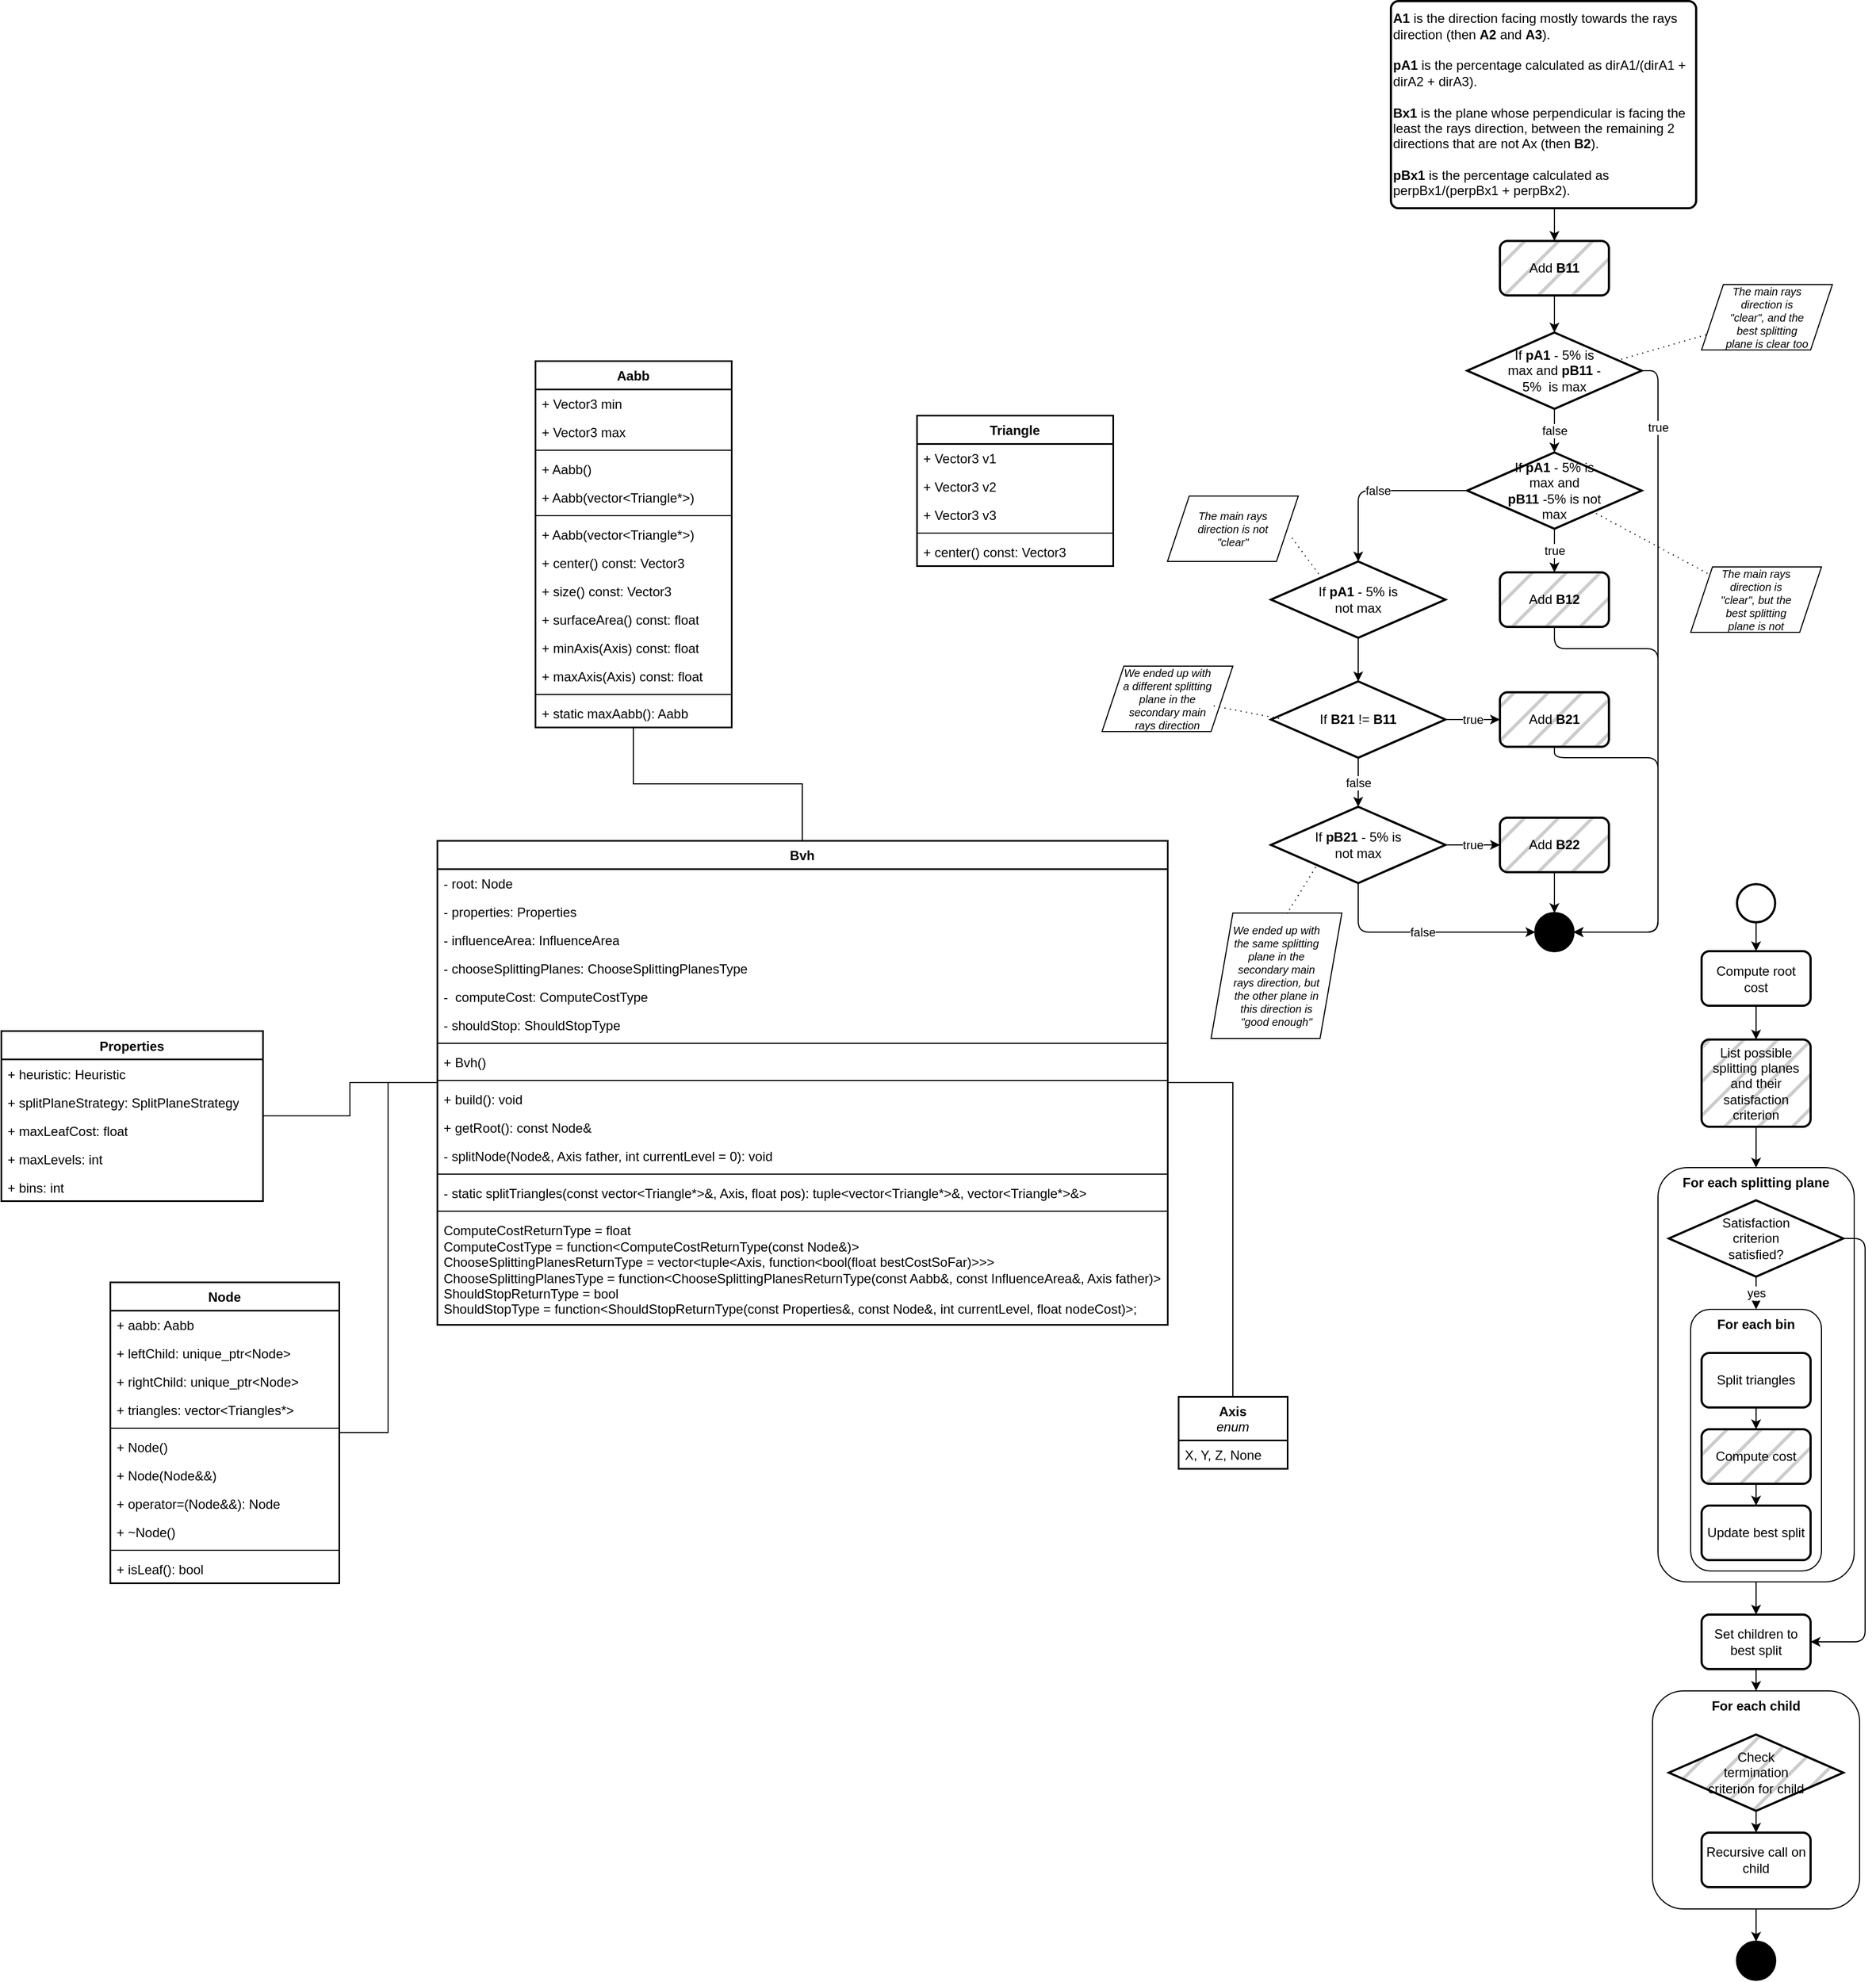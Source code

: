 <mxfile version="22.1.2" type="device">
  <diagram name="Page-1" id="UeCKQ2ETd-JVx08tFbrD">
    <mxGraphModel dx="2634" dy="1636" grid="1" gridSize="10" guides="1" tooltips="1" connect="1" arrows="1" fold="1" page="0" pageScale="1" pageWidth="850" pageHeight="1100" math="0" shadow="0">
      <root>
        <mxCell id="0" />
        <mxCell id="1" parent="0" />
        <mxCell id="9SnqpX8Zt-VI2CEst9Rp-29" style="edgeStyle=orthogonalEdgeStyle;rounded=0;orthogonalLoop=1;jettySize=auto;html=1;endArrow=none;endFill=0;" parent="1" source="4qsJYq8-U3NOCzstwBSM-22" target="9SnqpX8Zt-VI2CEst9Rp-20" edge="1">
          <mxGeometry relative="1" as="geometry" />
        </mxCell>
        <mxCell id="P1BCgZiXjUxHkgrcOk8R-25" style="edgeStyle=orthogonalEdgeStyle;rounded=0;orthogonalLoop=1;jettySize=auto;html=1;endArrow=none;endFill=0;" parent="1" source="4qsJYq8-U3NOCzstwBSM-22" target="P1BCgZiXjUxHkgrcOk8R-1" edge="1">
          <mxGeometry relative="1" as="geometry" />
        </mxCell>
        <mxCell id="4qsJYq8-U3NOCzstwBSM-22" value="Bvh" style="swimlane;fontStyle=1;align=center;verticalAlign=top;childLayout=stackLayout;horizontal=1;startSize=26;horizontalStack=0;resizeParent=1;resizeParentMax=0;resizeLast=0;collapsible=1;marginBottom=0;whiteSpace=wrap;html=1;strokeWidth=1.5;rounded=0;" parent="1" vertex="1">
          <mxGeometry x="-650" y="220" width="670" height="444" as="geometry">
            <mxRectangle x="-650" y="220" width="100" height="30" as="alternateBounds" />
          </mxGeometry>
        </mxCell>
        <mxCell id="4qsJYq8-U3NOCzstwBSM-23" value="- root: Node" style="text;strokeColor=none;fillColor=none;align=left;verticalAlign=top;spacingLeft=4;spacingRight=4;overflow=hidden;rotatable=0;points=[[0,0.5],[1,0.5]];portConstraint=eastwest;whiteSpace=wrap;html=1;rounded=0;" parent="4qsJYq8-U3NOCzstwBSM-22" vertex="1">
          <mxGeometry y="26" width="670" height="26" as="geometry" />
        </mxCell>
        <mxCell id="4qsJYq8-U3NOCzstwBSM-33" value="- properties: Properties" style="text;strokeColor=none;fillColor=none;align=left;verticalAlign=top;spacingLeft=4;spacingRight=4;overflow=hidden;rotatable=0;points=[[0,0.5],[1,0.5]];portConstraint=eastwest;whiteSpace=wrap;html=1;rounded=0;" parent="4qsJYq8-U3NOCzstwBSM-22" vertex="1">
          <mxGeometry y="52" width="670" height="26" as="geometry" />
        </mxCell>
        <mxCell id="9SnqpX8Zt-VI2CEst9Rp-31" value="- influenceArea: InfluenceArea" style="text;strokeColor=none;fillColor=none;align=left;verticalAlign=top;spacingLeft=4;spacingRight=4;overflow=hidden;rotatable=0;points=[[0,0.5],[1,0.5]];portConstraint=eastwest;whiteSpace=wrap;html=1;rounded=0;" parent="4qsJYq8-U3NOCzstwBSM-22" vertex="1">
          <mxGeometry y="78" width="670" height="26" as="geometry" />
        </mxCell>
        <mxCell id="9SnqpX8Zt-VI2CEst9Rp-32" value="- chooseSplittingPlanes: ChooseSplittingPlanesType" style="text;strokeColor=none;fillColor=none;align=left;verticalAlign=top;spacingLeft=4;spacingRight=4;overflow=hidden;rotatable=0;points=[[0,0.5],[1,0.5]];portConstraint=eastwest;whiteSpace=wrap;html=1;rounded=0;" parent="4qsJYq8-U3NOCzstwBSM-22" vertex="1">
          <mxGeometry y="104" width="670" height="26" as="geometry" />
        </mxCell>
        <mxCell id="9SnqpX8Zt-VI2CEst9Rp-34" value="-&amp;nbsp; computeCost: ComputeCostType" style="text;strokeColor=none;fillColor=none;align=left;verticalAlign=top;spacingLeft=4;spacingRight=4;overflow=hidden;rotatable=0;points=[[0,0.5],[1,0.5]];portConstraint=eastwest;whiteSpace=wrap;html=1;rounded=0;" parent="4qsJYq8-U3NOCzstwBSM-22" vertex="1">
          <mxGeometry y="130" width="670" height="26" as="geometry" />
        </mxCell>
        <mxCell id="BFinY_SkY3WQmuKp6A0Q-1" value="- shouldStop: ShouldStopType" style="text;strokeColor=none;fillColor=none;align=left;verticalAlign=top;spacingLeft=4;spacingRight=4;overflow=hidden;rotatable=0;points=[[0,0.5],[1,0.5]];portConstraint=eastwest;whiteSpace=wrap;html=1;rounded=0;" parent="4qsJYq8-U3NOCzstwBSM-22" vertex="1">
          <mxGeometry y="156" width="670" height="26" as="geometry" />
        </mxCell>
        <mxCell id="4qsJYq8-U3NOCzstwBSM-24" value="" style="line;strokeWidth=1;fillColor=none;align=left;verticalAlign=middle;spacingTop=-1;spacingLeft=3;spacingRight=3;rotatable=0;labelPosition=right;points=[];portConstraint=eastwest;strokeColor=inherit;rounded=0;" parent="4qsJYq8-U3NOCzstwBSM-22" vertex="1">
          <mxGeometry y="182" width="670" height="8" as="geometry" />
        </mxCell>
        <mxCell id="4qsJYq8-U3NOCzstwBSM-25" value="+ Bvh()" style="text;strokeColor=none;fillColor=none;align=left;verticalAlign=top;spacingLeft=4;spacingRight=4;overflow=hidden;rotatable=0;points=[[0,0.5],[1,0.5]];portConstraint=eastwest;whiteSpace=wrap;html=1;rounded=0;" parent="4qsJYq8-U3NOCzstwBSM-22" vertex="1">
          <mxGeometry y="190" width="670" height="26" as="geometry" />
        </mxCell>
        <mxCell id="P1BCgZiXjUxHkgrcOk8R-8" value="" style="line;strokeWidth=1;fillColor=none;align=left;verticalAlign=middle;spacingTop=-1;spacingLeft=3;spacingRight=3;rotatable=0;labelPosition=right;points=[];portConstraint=eastwest;strokeColor=inherit;rounded=0;" parent="4qsJYq8-U3NOCzstwBSM-22" vertex="1">
          <mxGeometry y="216" width="670" height="8" as="geometry" />
        </mxCell>
        <mxCell id="9SnqpX8Zt-VI2CEst9Rp-19" value="+ build(): void" style="text;strokeColor=none;fillColor=none;align=left;verticalAlign=top;spacingLeft=4;spacingRight=4;overflow=hidden;rotatable=0;points=[[0,0.5],[1,0.5]];portConstraint=eastwest;whiteSpace=wrap;html=1;rounded=0;" parent="4qsJYq8-U3NOCzstwBSM-22" vertex="1">
          <mxGeometry y="224" width="670" height="26" as="geometry" />
        </mxCell>
        <mxCell id="P1BCgZiXjUxHkgrcOk8R-45" value="+ getRoot(): const Node&amp;amp;" style="text;strokeColor=none;fillColor=none;align=left;verticalAlign=top;spacingLeft=4;spacingRight=4;overflow=hidden;rotatable=0;points=[[0,0.5],[1,0.5]];portConstraint=eastwest;whiteSpace=wrap;html=1;rounded=0;" parent="4qsJYq8-U3NOCzstwBSM-22" vertex="1">
          <mxGeometry y="250" width="670" height="26" as="geometry" />
        </mxCell>
        <mxCell id="P1BCgZiXjUxHkgrcOk8R-44" value="- splitNode(Node&amp;amp;, Axis father, int currentLevel = 0): void" style="text;strokeColor=none;fillColor=none;align=left;verticalAlign=top;spacingLeft=4;spacingRight=4;overflow=hidden;rotatable=0;points=[[0,0.5],[1,0.5]];portConstraint=eastwest;whiteSpace=wrap;html=1;rounded=0;" parent="4qsJYq8-U3NOCzstwBSM-22" vertex="1">
          <mxGeometry y="276" width="670" height="26" as="geometry" />
        </mxCell>
        <mxCell id="P1BCgZiXjUxHkgrcOk8R-43" value="" style="line;strokeWidth=1;fillColor=none;align=left;verticalAlign=middle;spacingTop=-1;spacingLeft=3;spacingRight=3;rotatable=0;labelPosition=right;points=[];portConstraint=eastwest;strokeColor=inherit;rounded=0;" parent="4qsJYq8-U3NOCzstwBSM-22" vertex="1">
          <mxGeometry y="302" width="670" height="8" as="geometry" />
        </mxCell>
        <mxCell id="9SnqpX8Zt-VI2CEst9Rp-33" value="- static splitTriangles(const vector&amp;lt;Triangle*&amp;gt;&amp;amp;, Axis, float pos): tuple&amp;lt;vector&amp;lt;Triangle*&amp;gt;&amp;amp;, vector&amp;lt;Triangle*&amp;gt;&amp;amp;&amp;gt;" style="text;strokeColor=none;fillColor=none;align=left;verticalAlign=top;spacingLeft=4;spacingRight=4;overflow=hidden;rotatable=0;points=[[0,0.5],[1,0.5]];portConstraint=eastwest;whiteSpace=wrap;html=1;rounded=0;" parent="4qsJYq8-U3NOCzstwBSM-22" vertex="1">
          <mxGeometry y="310" width="670" height="26" as="geometry" />
        </mxCell>
        <mxCell id="P1BCgZiXjUxHkgrcOk8R-42" value="" style="line;strokeWidth=1;fillColor=none;align=left;verticalAlign=middle;spacingTop=-1;spacingLeft=3;spacingRight=3;rotatable=0;labelPosition=right;points=[];portConstraint=eastwest;strokeColor=inherit;rounded=0;" parent="4qsJYq8-U3NOCzstwBSM-22" vertex="1">
          <mxGeometry y="336" width="670" height="8" as="geometry" />
        </mxCell>
        <mxCell id="P1BCgZiXjUxHkgrcOk8R-9" value="&lt;div style=&quot;border-color: var(--border-color); text-align: left;&quot;&gt;ComputeCostReturnType = float&lt;/div&gt;&lt;div style=&quot;border-color: var(--border-color); text-align: left;&quot;&gt;ComputeCostType = function&amp;lt;ComputeCostReturnType(const Node&amp;amp;)&amp;gt;&lt;/div&gt;&lt;div style=&quot;border-color: var(--border-color); text-align: left;&quot;&gt;ChooseSplittingPlanesReturnType = vector&amp;lt;tuple&amp;lt;Axis, function&amp;lt;bool(float bestCostSoFar)&amp;gt;&amp;gt;&amp;gt;&lt;/div&gt;&lt;div style=&quot;border-color: var(--border-color); text-align: left;&quot;&gt;&lt;span style=&quot;border-color: var(--border-color); background-color: initial;&quot;&gt;ChooseSplittingPlanesType = function&amp;lt;ChooseSplittingPlanesReturnType(const Aabb&amp;amp;, const InfluenceArea&amp;amp;, Axis father)&amp;gt;&lt;/span&gt;&lt;/div&gt;&lt;div style=&quot;border-color: var(--border-color); text-align: left;&quot;&gt;&lt;span style=&quot;border-color: var(--border-color); background-color: initial;&quot;&gt;ShouldStopReturnType = bool&lt;/span&gt;&lt;/div&gt;&lt;div style=&quot;border-color: var(--border-color); text-align: left;&quot;&gt;&lt;span style=&quot;border-color: var(--border-color); background-color: initial;&quot;&gt;ShouldStopType = function&amp;lt;ShouldStopReturnType(const Properties&amp;amp;, const Node&amp;amp;, int currentLevel, float nodeCost)&amp;gt;;&lt;/span&gt;&lt;/div&gt;" style="text;html=1;strokeColor=none;fillColor=none;align=center;verticalAlign=middle;whiteSpace=wrap;rounded=0;autosize=1;" parent="4qsJYq8-U3NOCzstwBSM-22" vertex="1">
          <mxGeometry y="344" width="670" height="100" as="geometry" />
        </mxCell>
        <mxCell id="9SnqpX8Zt-VI2CEst9Rp-1" style="edgeStyle=orthogonalEdgeStyle;rounded=1;orthogonalLoop=1;jettySize=auto;html=1;exitX=0.5;exitY=1;exitDx=0;exitDy=0;exitPerimeter=0;entryX=0.5;entryY=0;entryDx=0;entryDy=0;" parent="1" source="4qsJYq8-U3NOCzstwBSM-35" target="4qsJYq8-U3NOCzstwBSM-36" edge="1">
          <mxGeometry relative="1" as="geometry" />
        </mxCell>
        <mxCell id="4qsJYq8-U3NOCzstwBSM-35" value="" style="strokeWidth=2;html=1;shape=mxgraph.flowchart.start_2;whiteSpace=wrap;" parent="1" vertex="1">
          <mxGeometry x="542.5" y="260" width="35" height="35" as="geometry" />
        </mxCell>
        <mxCell id="P1BCgZiXjUxHkgrcOk8R-64" style="edgeStyle=orthogonalEdgeStyle;rounded=0;orthogonalLoop=1;jettySize=auto;html=1;exitX=0.5;exitY=1;exitDx=0;exitDy=0;entryX=0.5;entryY=0;entryDx=0;entryDy=0;" parent="1" source="4qsJYq8-U3NOCzstwBSM-36" target="4qsJYq8-U3NOCzstwBSM-49" edge="1">
          <mxGeometry relative="1" as="geometry" />
        </mxCell>
        <mxCell id="4qsJYq8-U3NOCzstwBSM-36" value="Compute root cost" style="rounded=1;whiteSpace=wrap;html=1;absoluteArcSize=1;arcSize=14;strokeWidth=2;" parent="1" vertex="1">
          <mxGeometry x="510" y="321.5" width="100" height="50" as="geometry" />
        </mxCell>
        <mxCell id="4qsJYq8-U3NOCzstwBSM-43" value="" style="edgeStyle=orthogonalEdgeStyle;orthogonalLoop=1;jettySize=auto;html=1;" parent="1" edge="1">
          <mxGeometry relative="1" as="geometry">
            <mxPoint x="420" y="495" as="sourcePoint" />
          </mxGeometry>
        </mxCell>
        <mxCell id="P1BCgZiXjUxHkgrcOk8R-65" style="edgeStyle=orthogonalEdgeStyle;rounded=0;orthogonalLoop=1;jettySize=auto;html=1;exitX=0.5;exitY=1;exitDx=0;exitDy=0;entryX=0.5;entryY=0;entryDx=0;entryDy=0;" parent="1" source="4qsJYq8-U3NOCzstwBSM-49" target="P1BCgZiXjUxHkgrcOk8R-56" edge="1">
          <mxGeometry relative="1" as="geometry" />
        </mxCell>
        <mxCell id="4qsJYq8-U3NOCzstwBSM-49" value="List possible splitting planes and their satisfaction criterion" style="rounded=1;whiteSpace=wrap;html=1;absoluteArcSize=1;arcSize=14;strokeWidth=2;fillStyle=hatch;fillColor=#CCCCCC;" parent="1" vertex="1">
          <mxGeometry x="510" y="402.5" width="100" height="80" as="geometry" />
        </mxCell>
        <mxCell id="9SnqpX8Zt-VI2CEst9Rp-4" value="" style="strokeWidth=2;html=1;shape=mxgraph.flowchart.start_2;whiteSpace=wrap;fillColor=#000000;fillStyle=auto;" parent="1" vertex="1">
          <mxGeometry x="542.5" y="1230" width="35" height="35" as="geometry" />
        </mxCell>
        <mxCell id="P1BCgZiXjUxHkgrcOk8R-71" style="edgeStyle=orthogonalEdgeStyle;rounded=0;orthogonalLoop=1;jettySize=auto;html=1;exitX=0.5;exitY=1;exitDx=0;exitDy=0;entryX=0.5;entryY=0;entryDx=0;entryDy=0;" parent="1" source="9SnqpX8Zt-VI2CEst9Rp-14" target="P1BCgZiXjUxHkgrcOk8R-67" edge="1">
          <mxGeometry relative="1" as="geometry" />
        </mxCell>
        <mxCell id="9SnqpX8Zt-VI2CEst9Rp-14" value="Set children to best split" style="rounded=1;whiteSpace=wrap;html=1;absoluteArcSize=1;arcSize=14;strokeWidth=2;" parent="1" vertex="1">
          <mxGeometry x="510" y="930" width="100" height="50" as="geometry" />
        </mxCell>
        <mxCell id="9SnqpX8Zt-VI2CEst9Rp-20" value="Properties" style="swimlane;fontStyle=1;align=center;verticalAlign=top;childLayout=stackLayout;horizontal=1;startSize=26;horizontalStack=0;resizeParent=1;resizeParentMax=0;resizeLast=0;collapsible=1;marginBottom=0;whiteSpace=wrap;html=1;strokeWidth=1.5;rounded=0;autosize=1;" parent="1" vertex="1">
          <mxGeometry x="-1050" y="394.5" width="240" height="156" as="geometry">
            <mxRectangle x="130" y="320" width="100" height="30" as="alternateBounds" />
          </mxGeometry>
        </mxCell>
        <mxCell id="9SnqpX8Zt-VI2CEst9Rp-21" value="+ heuristic: Heuristic" style="text;strokeColor=none;fillColor=none;align=left;verticalAlign=top;spacingLeft=4;spacingRight=4;overflow=hidden;rotatable=0;points=[[0,0.5],[1,0.5]];portConstraint=eastwest;whiteSpace=wrap;html=1;rounded=0;" parent="9SnqpX8Zt-VI2CEst9Rp-20" vertex="1">
          <mxGeometry y="26" width="240" height="26" as="geometry" />
        </mxCell>
        <mxCell id="9SnqpX8Zt-VI2CEst9Rp-22" value="+ splitPlaneStrategy: SplitPlaneStrategy" style="text;strokeColor=none;fillColor=none;align=left;verticalAlign=top;spacingLeft=4;spacingRight=4;overflow=hidden;rotatable=0;points=[[0,0.5],[1,0.5]];portConstraint=eastwest;whiteSpace=wrap;html=1;rounded=0;autosize=1;" parent="9SnqpX8Zt-VI2CEst9Rp-20" vertex="1">
          <mxGeometry y="52" width="240" height="26" as="geometry" />
        </mxCell>
        <mxCell id="9SnqpX8Zt-VI2CEst9Rp-24" value="+ maxLeafCost: float" style="text;strokeColor=none;fillColor=none;align=left;verticalAlign=top;spacingLeft=4;spacingRight=4;overflow=hidden;rotatable=0;points=[[0,0.5],[1,0.5]];portConstraint=eastwest;whiteSpace=wrap;html=1;rounded=0;" parent="9SnqpX8Zt-VI2CEst9Rp-20" vertex="1">
          <mxGeometry y="78" width="240" height="26" as="geometry" />
        </mxCell>
        <mxCell id="9SnqpX8Zt-VI2CEst9Rp-30" value="+ maxLevels: int" style="text;strokeColor=none;fillColor=none;align=left;verticalAlign=top;spacingLeft=4;spacingRight=4;overflow=hidden;rotatable=0;points=[[0,0.5],[1,0.5]];portConstraint=eastwest;whiteSpace=wrap;html=1;rounded=0;" parent="9SnqpX8Zt-VI2CEst9Rp-20" vertex="1">
          <mxGeometry y="104" width="240" height="26" as="geometry" />
        </mxCell>
        <mxCell id="3-oeXo3GttqlNidSCZyh-1" value="+ bins: int" style="text;strokeColor=none;fillColor=none;align=left;verticalAlign=top;spacingLeft=4;spacingRight=4;overflow=hidden;rotatable=0;points=[[0,0.5],[1,0.5]];portConstraint=eastwest;whiteSpace=wrap;html=1;rounded=0;" parent="9SnqpX8Zt-VI2CEst9Rp-20" vertex="1">
          <mxGeometry y="130" width="240" height="26" as="geometry" />
        </mxCell>
        <mxCell id="9SnqpX8Zt-VI2CEst9Rp-37" value="Node" style="swimlane;fontStyle=1;align=center;verticalAlign=top;childLayout=stackLayout;horizontal=1;startSize=26;horizontalStack=0;resizeParent=1;resizeParentMax=0;resizeLast=0;collapsible=1;marginBottom=0;whiteSpace=wrap;html=1;strokeWidth=1.5;rounded=0;" parent="1" vertex="1">
          <mxGeometry x="-950" y="625" width="210" height="276" as="geometry">
            <mxRectangle x="130" y="320" width="100" height="30" as="alternateBounds" />
          </mxGeometry>
        </mxCell>
        <mxCell id="9SnqpX8Zt-VI2CEst9Rp-43" value="+ aabb: Aabb" style="text;strokeColor=none;fillColor=none;align=left;verticalAlign=top;spacingLeft=4;spacingRight=4;overflow=hidden;rotatable=0;points=[[0,0.5],[1,0.5]];portConstraint=eastwest;whiteSpace=wrap;html=1;rounded=0;" parent="9SnqpX8Zt-VI2CEst9Rp-37" vertex="1">
          <mxGeometry y="26" width="210" height="26" as="geometry" />
        </mxCell>
        <mxCell id="9SnqpX8Zt-VI2CEst9Rp-38" value="+ leftChild: unique_ptr&amp;lt;Node&amp;gt;" style="text;strokeColor=none;fillColor=none;align=left;verticalAlign=top;spacingLeft=4;spacingRight=4;overflow=hidden;rotatable=0;points=[[0,0.5],[1,0.5]];portConstraint=eastwest;whiteSpace=wrap;html=1;rounded=0;" parent="9SnqpX8Zt-VI2CEst9Rp-37" vertex="1">
          <mxGeometry y="52" width="210" height="26" as="geometry" />
        </mxCell>
        <mxCell id="P1BCgZiXjUxHkgrcOk8R-16" value="+ rightChild: unique_ptr&amp;lt;Node&amp;gt;" style="text;strokeColor=none;fillColor=none;align=left;verticalAlign=top;spacingLeft=4;spacingRight=4;overflow=hidden;rotatable=0;points=[[0,0.5],[1,0.5]];portConstraint=eastwest;whiteSpace=wrap;html=1;rounded=0;" parent="9SnqpX8Zt-VI2CEst9Rp-37" vertex="1">
          <mxGeometry y="78" width="210" height="26" as="geometry" />
        </mxCell>
        <mxCell id="9SnqpX8Zt-VI2CEst9Rp-41" value="+ triangles: vector&amp;lt;Triangles*&amp;gt;" style="text;strokeColor=none;fillColor=none;align=left;verticalAlign=top;spacingLeft=4;spacingRight=4;overflow=hidden;rotatable=0;points=[[0,0.5],[1,0.5]];portConstraint=eastwest;whiteSpace=wrap;html=1;rounded=0;" parent="9SnqpX8Zt-VI2CEst9Rp-37" vertex="1">
          <mxGeometry y="104" width="210" height="26" as="geometry" />
        </mxCell>
        <mxCell id="9SnqpX8Zt-VI2CEst9Rp-40" value="" style="line;strokeWidth=1;fillColor=none;align=left;verticalAlign=middle;spacingTop=-1;spacingLeft=3;spacingRight=3;rotatable=0;labelPosition=right;points=[];portConstraint=eastwest;strokeColor=inherit;rounded=0;" parent="9SnqpX8Zt-VI2CEst9Rp-37" vertex="1">
          <mxGeometry y="130" width="210" height="8" as="geometry" />
        </mxCell>
        <mxCell id="P1BCgZiXjUxHkgrcOk8R-21" value="+ Node()" style="text;strokeColor=none;fillColor=none;align=left;verticalAlign=top;spacingLeft=4;spacingRight=4;overflow=hidden;rotatable=0;points=[[0,0.5],[1,0.5]];portConstraint=eastwest;whiteSpace=wrap;html=1;rounded=0;" parent="9SnqpX8Zt-VI2CEst9Rp-37" vertex="1">
          <mxGeometry y="138" width="210" height="26" as="geometry" />
        </mxCell>
        <mxCell id="9SnqpX8Zt-VI2CEst9Rp-42" value="+ Node(Node&amp;amp;&amp;amp;)" style="text;strokeColor=none;fillColor=none;align=left;verticalAlign=top;spacingLeft=4;spacingRight=4;overflow=hidden;rotatable=0;points=[[0,0.5],[1,0.5]];portConstraint=eastwest;whiteSpace=wrap;html=1;rounded=0;" parent="9SnqpX8Zt-VI2CEst9Rp-37" vertex="1">
          <mxGeometry y="164" width="210" height="26" as="geometry" />
        </mxCell>
        <mxCell id="P1BCgZiXjUxHkgrcOk8R-19" value="+ operator=(Node&amp;amp;&amp;amp;): Node" style="text;strokeColor=none;fillColor=none;align=left;verticalAlign=top;spacingLeft=4;spacingRight=4;overflow=hidden;rotatable=0;points=[[0,0.5],[1,0.5]];portConstraint=eastwest;whiteSpace=wrap;html=1;rounded=0;" parent="9SnqpX8Zt-VI2CEst9Rp-37" vertex="1">
          <mxGeometry y="190" width="210" height="26" as="geometry" />
        </mxCell>
        <mxCell id="P1BCgZiXjUxHkgrcOk8R-20" value="+ ~Node()" style="text;strokeColor=none;fillColor=none;align=left;verticalAlign=top;spacingLeft=4;spacingRight=4;overflow=hidden;rotatable=0;points=[[0,0.5],[1,0.5]];portConstraint=eastwest;whiteSpace=wrap;html=1;rounded=0;" parent="9SnqpX8Zt-VI2CEst9Rp-37" vertex="1">
          <mxGeometry y="216" width="210" height="26" as="geometry" />
        </mxCell>
        <mxCell id="P1BCgZiXjUxHkgrcOk8R-17" value="" style="line;strokeWidth=1;fillColor=none;align=left;verticalAlign=middle;spacingTop=-1;spacingLeft=3;spacingRight=3;rotatable=0;labelPosition=right;points=[];portConstraint=eastwest;strokeColor=inherit;rounded=0;" parent="9SnqpX8Zt-VI2CEst9Rp-37" vertex="1">
          <mxGeometry y="242" width="210" height="8" as="geometry" />
        </mxCell>
        <mxCell id="P1BCgZiXjUxHkgrcOk8R-18" value="+ isLeaf(): bool" style="text;strokeColor=none;fillColor=none;align=left;verticalAlign=top;spacingLeft=4;spacingRight=4;overflow=hidden;rotatable=0;points=[[0,0.5],[1,0.5]];portConstraint=eastwest;whiteSpace=wrap;html=1;rounded=0;" parent="9SnqpX8Zt-VI2CEst9Rp-37" vertex="1">
          <mxGeometry y="250" width="210" height="26" as="geometry" />
        </mxCell>
        <mxCell id="9SnqpX8Zt-VI2CEst9Rp-44" value="" style="endArrow=none;html=1;edgeStyle=orthogonalEdgeStyle;rounded=0;" parent="1" source="9SnqpX8Zt-VI2CEst9Rp-37" target="4qsJYq8-U3NOCzstwBSM-22" edge="1">
          <mxGeometry relative="1" as="geometry">
            <mxPoint x="-450" y="640" as="sourcePoint" />
            <mxPoint x="-290" y="640" as="targetPoint" />
          </mxGeometry>
        </mxCell>
        <mxCell id="9SnqpX8Zt-VI2CEst9Rp-55" style="edgeStyle=orthogonalEdgeStyle;rounded=0;orthogonalLoop=1;jettySize=auto;html=1;endArrow=none;endFill=0;" parent="1" source="9SnqpX8Zt-VI2CEst9Rp-47" target="4qsJYq8-U3NOCzstwBSM-22" edge="1">
          <mxGeometry relative="1" as="geometry" />
        </mxCell>
        <mxCell id="9SnqpX8Zt-VI2CEst9Rp-47" value="Aabb" style="swimlane;fontStyle=1;align=center;verticalAlign=top;childLayout=stackLayout;horizontal=1;startSize=26;horizontalStack=0;resizeParent=1;resizeParentMax=0;resizeLast=0;collapsible=1;marginBottom=0;whiteSpace=wrap;html=1;strokeWidth=1.5;rounded=0;" parent="1" vertex="1">
          <mxGeometry x="-560" y="-220" width="180" height="336" as="geometry">
            <mxRectangle x="130" y="320" width="100" height="30" as="alternateBounds" />
          </mxGeometry>
        </mxCell>
        <mxCell id="9SnqpX8Zt-VI2CEst9Rp-48" value="+ Vector3 min" style="text;strokeColor=none;fillColor=none;align=left;verticalAlign=top;spacingLeft=4;spacingRight=4;overflow=hidden;rotatable=0;points=[[0,0.5],[1,0.5]];portConstraint=eastwest;whiteSpace=wrap;html=1;rounded=0;" parent="9SnqpX8Zt-VI2CEst9Rp-47" vertex="1">
          <mxGeometry y="26" width="180" height="26" as="geometry" />
        </mxCell>
        <mxCell id="9SnqpX8Zt-VI2CEst9Rp-49" value="+ Vector3 max" style="text;strokeColor=none;fillColor=none;align=left;verticalAlign=top;spacingLeft=4;spacingRight=4;overflow=hidden;rotatable=0;points=[[0,0.5],[1,0.5]];portConstraint=eastwest;whiteSpace=wrap;html=1;rounded=0;" parent="9SnqpX8Zt-VI2CEst9Rp-47" vertex="1">
          <mxGeometry y="52" width="180" height="26" as="geometry" />
        </mxCell>
        <mxCell id="9SnqpX8Zt-VI2CEst9Rp-52" value="" style="line;strokeWidth=1;fillColor=none;align=left;verticalAlign=middle;spacingTop=-1;spacingLeft=3;spacingRight=3;rotatable=0;labelPosition=right;points=[];portConstraint=eastwest;strokeColor=inherit;rounded=0;" parent="9SnqpX8Zt-VI2CEst9Rp-47" vertex="1">
          <mxGeometry y="78" width="180" height="8" as="geometry" />
        </mxCell>
        <mxCell id="P1BCgZiXjUxHkgrcOk8R-23" value="+ Aabb()" style="text;strokeColor=none;fillColor=none;align=left;verticalAlign=top;spacingLeft=4;spacingRight=4;overflow=hidden;rotatable=0;points=[[0,0.5],[1,0.5]];portConstraint=eastwest;whiteSpace=wrap;html=1;rounded=0;" parent="9SnqpX8Zt-VI2CEst9Rp-47" vertex="1">
          <mxGeometry y="86" width="180" height="26" as="geometry" />
        </mxCell>
        <mxCell id="P1BCgZiXjUxHkgrcOk8R-24" value="+ Aabb(vector&amp;lt;Triangle*&amp;gt;)" style="text;strokeColor=none;fillColor=none;align=left;verticalAlign=top;spacingLeft=4;spacingRight=4;overflow=hidden;rotatable=0;points=[[0,0.5],[1,0.5]];portConstraint=eastwest;whiteSpace=wrap;html=1;rounded=0;" parent="9SnqpX8Zt-VI2CEst9Rp-47" vertex="1">
          <mxGeometry y="112" width="180" height="26" as="geometry" />
        </mxCell>
        <mxCell id="P1BCgZiXjUxHkgrcOk8R-22" value="" style="line;strokeWidth=1;fillColor=none;align=left;verticalAlign=middle;spacingTop=-1;spacingLeft=3;spacingRight=3;rotatable=0;labelPosition=right;points=[];portConstraint=eastwest;strokeColor=inherit;rounded=0;" parent="9SnqpX8Zt-VI2CEst9Rp-47" vertex="1">
          <mxGeometry y="138" width="180" height="8" as="geometry" />
        </mxCell>
        <mxCell id="9SnqpX8Zt-VI2CEst9Rp-53" value="+ Aabb(vector&amp;lt;Triangle*&amp;gt;)" style="text;strokeColor=none;fillColor=none;align=left;verticalAlign=top;spacingLeft=4;spacingRight=4;overflow=hidden;rotatable=0;points=[[0,0.5],[1,0.5]];portConstraint=eastwest;whiteSpace=wrap;html=1;rounded=0;" parent="9SnqpX8Zt-VI2CEst9Rp-47" vertex="1">
          <mxGeometry y="146" width="180" height="26" as="geometry" />
        </mxCell>
        <mxCell id="9SnqpX8Zt-VI2CEst9Rp-54" value="+ center() const: Vector3" style="text;strokeColor=none;fillColor=none;align=left;verticalAlign=top;spacingLeft=4;spacingRight=4;overflow=hidden;rotatable=0;points=[[0,0.5],[1,0.5]];portConstraint=eastwest;whiteSpace=wrap;html=1;rounded=0;" parent="9SnqpX8Zt-VI2CEst9Rp-47" vertex="1">
          <mxGeometry y="172" width="180" height="26" as="geometry" />
        </mxCell>
        <mxCell id="P1BCgZiXjUxHkgrcOk8R-10" value="+ size() const: Vector3" style="text;strokeColor=none;fillColor=none;align=left;verticalAlign=top;spacingLeft=4;spacingRight=4;overflow=hidden;rotatable=0;points=[[0,0.5],[1,0.5]];portConstraint=eastwest;whiteSpace=wrap;html=1;rounded=0;" parent="9SnqpX8Zt-VI2CEst9Rp-47" vertex="1">
          <mxGeometry y="198" width="180" height="26" as="geometry" />
        </mxCell>
        <mxCell id="P1BCgZiXjUxHkgrcOk8R-11" value="+ surfaceArea() const: float" style="text;strokeColor=none;fillColor=none;align=left;verticalAlign=top;spacingLeft=4;spacingRight=4;overflow=hidden;rotatable=0;points=[[0,0.5],[1,0.5]];portConstraint=eastwest;whiteSpace=wrap;html=1;rounded=0;" parent="9SnqpX8Zt-VI2CEst9Rp-47" vertex="1">
          <mxGeometry y="224" width="180" height="26" as="geometry" />
        </mxCell>
        <mxCell id="P1BCgZiXjUxHkgrcOk8R-12" value="+ minAxis(Axis) const: float" style="text;strokeColor=none;fillColor=none;align=left;verticalAlign=top;spacingLeft=4;spacingRight=4;overflow=hidden;rotatable=0;points=[[0,0.5],[1,0.5]];portConstraint=eastwest;whiteSpace=wrap;html=1;rounded=0;" parent="9SnqpX8Zt-VI2CEst9Rp-47" vertex="1">
          <mxGeometry y="250" width="180" height="26" as="geometry" />
        </mxCell>
        <mxCell id="P1BCgZiXjUxHkgrcOk8R-13" value="+ maxAxis(Axis) const: float" style="text;strokeColor=none;fillColor=none;align=left;verticalAlign=top;spacingLeft=4;spacingRight=4;overflow=hidden;rotatable=0;points=[[0,0.5],[1,0.5]];portConstraint=eastwest;whiteSpace=wrap;html=1;rounded=0;" parent="9SnqpX8Zt-VI2CEst9Rp-47" vertex="1">
          <mxGeometry y="276" width="180" height="26" as="geometry" />
        </mxCell>
        <mxCell id="P1BCgZiXjUxHkgrcOk8R-15" value="" style="line;strokeWidth=1;fillColor=none;align=left;verticalAlign=middle;spacingTop=-1;spacingLeft=3;spacingRight=3;rotatable=0;labelPosition=right;points=[];portConstraint=eastwest;strokeColor=inherit;rounded=0;" parent="9SnqpX8Zt-VI2CEst9Rp-47" vertex="1">
          <mxGeometry y="302" width="180" height="8" as="geometry" />
        </mxCell>
        <mxCell id="P1BCgZiXjUxHkgrcOk8R-14" value="+ static maxAabb(): Aabb" style="text;strokeColor=none;fillColor=none;align=left;verticalAlign=top;spacingLeft=4;spacingRight=4;overflow=hidden;rotatable=0;points=[[0,0.5],[1,0.5]];portConstraint=eastwest;whiteSpace=wrap;html=1;rounded=0;" parent="9SnqpX8Zt-VI2CEst9Rp-47" vertex="1">
          <mxGeometry y="310" width="180" height="26" as="geometry" />
        </mxCell>
        <mxCell id="P1BCgZiXjUxHkgrcOk8R-1" value="Axis&lt;br&gt;&lt;i style=&quot;font-weight: normal;&quot;&gt;enum&lt;/i&gt;" style="swimlane;fontStyle=1;align=center;verticalAlign=top;childLayout=stackLayout;horizontal=1;startSize=40;horizontalStack=0;resizeParent=1;resizeParentMax=0;resizeLast=0;collapsible=1;marginBottom=0;whiteSpace=wrap;html=1;strokeWidth=1.5;rounded=0;" parent="1" vertex="1">
          <mxGeometry x="30" y="730" width="100" height="66" as="geometry">
            <mxRectangle x="130" y="320" width="100" height="30" as="alternateBounds" />
          </mxGeometry>
        </mxCell>
        <mxCell id="P1BCgZiXjUxHkgrcOk8R-2" value="X, Y, Z, None" style="text;strokeColor=none;fillColor=none;align=left;verticalAlign=top;spacingLeft=4;spacingRight=4;overflow=hidden;rotatable=0;points=[[0,0.5],[1,0.5]];portConstraint=eastwest;whiteSpace=wrap;html=1;rounded=0;" parent="P1BCgZiXjUxHkgrcOk8R-1" vertex="1">
          <mxGeometry y="40" width="100" height="26" as="geometry" />
        </mxCell>
        <mxCell id="P1BCgZiXjUxHkgrcOk8R-26" value="Triangle" style="swimlane;fontStyle=1;align=center;verticalAlign=top;childLayout=stackLayout;horizontal=1;startSize=26;horizontalStack=0;resizeParent=1;resizeParentMax=0;resizeLast=0;collapsible=1;marginBottom=0;whiteSpace=wrap;html=1;strokeWidth=1.5;rounded=0;" parent="1" vertex="1">
          <mxGeometry x="-210" y="-170" width="180" height="138" as="geometry">
            <mxRectangle x="130" y="320" width="100" height="30" as="alternateBounds" />
          </mxGeometry>
        </mxCell>
        <mxCell id="P1BCgZiXjUxHkgrcOk8R-27" value="+ Vector3 v1" style="text;strokeColor=none;fillColor=none;align=left;verticalAlign=top;spacingLeft=4;spacingRight=4;overflow=hidden;rotatable=0;points=[[0,0.5],[1,0.5]];portConstraint=eastwest;whiteSpace=wrap;html=1;rounded=0;" parent="P1BCgZiXjUxHkgrcOk8R-26" vertex="1">
          <mxGeometry y="26" width="180" height="26" as="geometry" />
        </mxCell>
        <mxCell id="P1BCgZiXjUxHkgrcOk8R-41" value="+ Vector3 v2" style="text;strokeColor=none;fillColor=none;align=left;verticalAlign=top;spacingLeft=4;spacingRight=4;overflow=hidden;rotatable=0;points=[[0,0.5],[1,0.5]];portConstraint=eastwest;whiteSpace=wrap;html=1;rounded=0;" parent="P1BCgZiXjUxHkgrcOk8R-26" vertex="1">
          <mxGeometry y="52" width="180" height="26" as="geometry" />
        </mxCell>
        <mxCell id="P1BCgZiXjUxHkgrcOk8R-28" value="+ Vector3 v3" style="text;strokeColor=none;fillColor=none;align=left;verticalAlign=top;spacingLeft=4;spacingRight=4;overflow=hidden;rotatable=0;points=[[0,0.5],[1,0.5]];portConstraint=eastwest;whiteSpace=wrap;html=1;rounded=0;" parent="P1BCgZiXjUxHkgrcOk8R-26" vertex="1">
          <mxGeometry y="78" width="180" height="26" as="geometry" />
        </mxCell>
        <mxCell id="P1BCgZiXjUxHkgrcOk8R-32" value="" style="line;strokeWidth=1;fillColor=none;align=left;verticalAlign=middle;spacingTop=-1;spacingLeft=3;spacingRight=3;rotatable=0;labelPosition=right;points=[];portConstraint=eastwest;strokeColor=inherit;rounded=0;" parent="P1BCgZiXjUxHkgrcOk8R-26" vertex="1">
          <mxGeometry y="104" width="180" height="8" as="geometry" />
        </mxCell>
        <mxCell id="P1BCgZiXjUxHkgrcOk8R-34" value="+ center() const: Vector3" style="text;strokeColor=none;fillColor=none;align=left;verticalAlign=top;spacingLeft=4;spacingRight=4;overflow=hidden;rotatable=0;points=[[0,0.5],[1,0.5]];portConstraint=eastwest;whiteSpace=wrap;html=1;rounded=0;" parent="P1BCgZiXjUxHkgrcOk8R-26" vertex="1">
          <mxGeometry y="112" width="180" height="26" as="geometry" />
        </mxCell>
        <mxCell id="P1BCgZiXjUxHkgrcOk8R-63" style="edgeStyle=orthogonalEdgeStyle;rounded=0;orthogonalLoop=1;jettySize=auto;html=1;exitX=0.5;exitY=1;exitDx=0;exitDy=0;entryX=0.5;entryY=0;entryDx=0;entryDy=0;" parent="1" source="P1BCgZiXjUxHkgrcOk8R-56" target="9SnqpX8Zt-VI2CEst9Rp-14" edge="1">
          <mxGeometry relative="1" as="geometry" />
        </mxCell>
        <mxCell id="P1BCgZiXjUxHkgrcOk8R-56" value="For each splitting plane" style="rounded=1;whiteSpace=wrap;html=1;container=1;verticalAlign=top;fontStyle=1;autosize=0;collapsible=0;recursiveResize=0;resizeHeight=0;treeFolding=0;treeMoving=0;dropTarget=0;" parent="1" vertex="1">
          <mxGeometry x="470" y="520" width="180" height="380" as="geometry" />
        </mxCell>
        <mxCell id="P1BCgZiXjUxHkgrcOk8R-59" style="edgeStyle=orthogonalEdgeStyle;rounded=1;orthogonalLoop=1;jettySize=auto;html=1;entryX=0.5;entryY=0;entryDx=0;entryDy=0;" parent="P1BCgZiXjUxHkgrcOk8R-56" edge="1">
          <mxGeometry relative="1" as="geometry">
            <mxPoint x="60" y="90" as="sourcePoint" />
          </mxGeometry>
        </mxCell>
        <mxCell id="P1BCgZiXjUxHkgrcOk8R-61" style="edgeStyle=orthogonalEdgeStyle;rounded=0;orthogonalLoop=1;jettySize=auto;html=1;entryX=0.5;entryY=0;entryDx=0;entryDy=0;" parent="P1BCgZiXjUxHkgrcOk8R-56" edge="1">
          <mxGeometry relative="1" as="geometry">
            <mxPoint x="60" y="160" as="sourcePoint" />
          </mxGeometry>
        </mxCell>
        <mxCell id="P1BCgZiXjUxHkgrcOk8R-47" value="Satisfaction criterion satisfied?" style="strokeWidth=2;html=1;shape=mxgraph.flowchart.decision;whiteSpace=wrap;spacingLeft=34;spacingBottom=0;align=center;spacingRight=34;" parent="P1BCgZiXjUxHkgrcOk8R-56" vertex="1">
          <mxGeometry x="10" y="30" width="160" height="70" as="geometry" />
        </mxCell>
        <mxCell id="P1BCgZiXjUxHkgrcOk8R-55" value="For each bin" style="rounded=1;whiteSpace=wrap;html=1;container=1;verticalAlign=top;fontStyle=1;autosize=1;collapsible=0;recursiveResize=0;resizeHeight=0;treeFolding=0;treeMoving=0;" parent="P1BCgZiXjUxHkgrcOk8R-56" vertex="1">
          <mxGeometry x="30" y="130" width="120" height="240" as="geometry" />
        </mxCell>
        <mxCell id="4qsJYq8-U3NOCzstwBSM-39" value="Split triangles" style="rounded=1;whiteSpace=wrap;html=1;absoluteArcSize=1;arcSize=14;strokeWidth=2;dropTarget=0;" parent="P1BCgZiXjUxHkgrcOk8R-55" vertex="1">
          <mxGeometry x="10" y="40" width="100" height="50" as="geometry" />
        </mxCell>
        <mxCell id="4qsJYq8-U3NOCzstwBSM-50" value="Compute cost" style="rounded=1;whiteSpace=wrap;html=1;absoluteArcSize=1;arcSize=14;strokeWidth=2;fillStyle=hatch;fillColor=#CCCCCC;" parent="P1BCgZiXjUxHkgrcOk8R-55" vertex="1">
          <mxGeometry x="10" y="110" width="100" height="50" as="geometry" />
        </mxCell>
        <mxCell id="9SnqpX8Zt-VI2CEst9Rp-10" style="edgeStyle=orthogonalEdgeStyle;rounded=1;orthogonalLoop=1;jettySize=auto;html=1;entryX=0.5;entryY=0;entryDx=0;entryDy=0;" parent="P1BCgZiXjUxHkgrcOk8R-55" source="4qsJYq8-U3NOCzstwBSM-39" target="4qsJYq8-U3NOCzstwBSM-50" edge="1">
          <mxGeometry relative="1" as="geometry" />
        </mxCell>
        <mxCell id="4qsJYq8-U3NOCzstwBSM-52" value="Update best split" style="rounded=1;whiteSpace=wrap;html=1;absoluteArcSize=1;arcSize=14;strokeWidth=2;" parent="P1BCgZiXjUxHkgrcOk8R-55" vertex="1">
          <mxGeometry x="10" y="180" width="100" height="50" as="geometry" />
        </mxCell>
        <mxCell id="9SnqpX8Zt-VI2CEst9Rp-11" style="edgeStyle=orthogonalEdgeStyle;rounded=0;orthogonalLoop=1;jettySize=auto;html=1;entryX=0.5;entryY=0;entryDx=0;entryDy=0;" parent="P1BCgZiXjUxHkgrcOk8R-55" source="4qsJYq8-U3NOCzstwBSM-50" target="4qsJYq8-U3NOCzstwBSM-52" edge="1">
          <mxGeometry relative="1" as="geometry" />
        </mxCell>
        <mxCell id="P1BCgZiXjUxHkgrcOk8R-62" value="yes" style="edgeStyle=orthogonalEdgeStyle;rounded=0;orthogonalLoop=1;jettySize=auto;html=1;exitX=0.5;exitY=1;exitDx=0;exitDy=0;exitPerimeter=0;entryX=0.5;entryY=0;entryDx=0;entryDy=0;" parent="P1BCgZiXjUxHkgrcOk8R-56" source="P1BCgZiXjUxHkgrcOk8R-47" target="P1BCgZiXjUxHkgrcOk8R-55" edge="1">
          <mxGeometry relative="1" as="geometry" />
        </mxCell>
        <mxCell id="P1BCgZiXjUxHkgrcOk8R-67" value="For each child" style="rounded=1;whiteSpace=wrap;html=1;container=1;verticalAlign=top;fontStyle=1;autosize=1;collapsible=0;recursiveResize=0;resizeHeight=0;treeFolding=0;treeMoving=0;" parent="1" vertex="1">
          <mxGeometry x="465" y="1000" width="190" height="200" as="geometry" />
        </mxCell>
        <mxCell id="P1BCgZiXjUxHkgrcOk8R-68" style="edgeStyle=orthogonalEdgeStyle;rounded=1;orthogonalLoop=1;jettySize=auto;html=1;entryX=0.5;entryY=0;entryDx=0;entryDy=0;" parent="P1BCgZiXjUxHkgrcOk8R-67" edge="1">
          <mxGeometry relative="1" as="geometry">
            <mxPoint x="60" y="90" as="sourcePoint" />
          </mxGeometry>
        </mxCell>
        <mxCell id="P1BCgZiXjUxHkgrcOk8R-69" style="edgeStyle=orthogonalEdgeStyle;rounded=0;orthogonalLoop=1;jettySize=auto;html=1;entryX=0.5;entryY=0;entryDx=0;entryDy=0;" parent="P1BCgZiXjUxHkgrcOk8R-67" edge="1">
          <mxGeometry relative="1" as="geometry">
            <mxPoint x="60" y="160" as="sourcePoint" />
          </mxGeometry>
        </mxCell>
        <mxCell id="P1BCgZiXjUxHkgrcOk8R-70" style="edgeStyle=orthogonalEdgeStyle;rounded=0;orthogonalLoop=1;jettySize=auto;html=1;exitX=0.5;exitY=1;exitDx=0;exitDy=0;exitPerimeter=0;entryX=0.5;entryY=0;entryDx=0;entryDy=0;" parent="P1BCgZiXjUxHkgrcOk8R-67" source="P1BCgZiXjUxHkgrcOk8R-66" target="9SnqpX8Zt-VI2CEst9Rp-16" edge="1">
          <mxGeometry relative="1" as="geometry" />
        </mxCell>
        <mxCell id="P1BCgZiXjUxHkgrcOk8R-66" value="Check termination criterion for child" style="strokeWidth=2;html=1;shape=mxgraph.flowchart.decision;whiteSpace=wrap;spacingLeft=34;spacingRight=34;fillColor=#CCCCCC;fillStyle=hatch;" parent="P1BCgZiXjUxHkgrcOk8R-67" vertex="1">
          <mxGeometry x="15" y="40" width="160" height="70" as="geometry" />
        </mxCell>
        <mxCell id="9SnqpX8Zt-VI2CEst9Rp-16" value="Recursive call on child" style="rounded=1;whiteSpace=wrap;html=1;absoluteArcSize=1;arcSize=14;strokeWidth=2;" parent="P1BCgZiXjUxHkgrcOk8R-67" vertex="1">
          <mxGeometry x="45" y="130" width="100" height="50" as="geometry" />
        </mxCell>
        <mxCell id="P1BCgZiXjUxHkgrcOk8R-72" style="edgeStyle=orthogonalEdgeStyle;rounded=1;orthogonalLoop=1;jettySize=auto;html=1;exitX=1;exitY=0.5;exitDx=0;exitDy=0;exitPerimeter=0;entryX=1;entryY=0.5;entryDx=0;entryDy=0;" parent="1" source="P1BCgZiXjUxHkgrcOk8R-47" target="9SnqpX8Zt-VI2CEst9Rp-14" edge="1">
          <mxGeometry relative="1" as="geometry" />
        </mxCell>
        <mxCell id="P1BCgZiXjUxHkgrcOk8R-73" style="edgeStyle=orthogonalEdgeStyle;rounded=0;orthogonalLoop=1;jettySize=auto;html=1;exitX=0.5;exitY=1;exitDx=0;exitDy=0;entryX=0.5;entryY=0;entryDx=0;entryDy=0;entryPerimeter=0;" parent="1" source="P1BCgZiXjUxHkgrcOk8R-67" target="9SnqpX8Zt-VI2CEst9Rp-4" edge="1">
          <mxGeometry relative="1" as="geometry" />
        </mxCell>
        <mxCell id="P1BCgZiXjUxHkgrcOk8R-82" value="true" style="edgeStyle=orthogonalEdgeStyle;rounded=1;orthogonalLoop=1;jettySize=auto;html=1;exitX=1;exitY=0.5;exitDx=0;exitDy=0;exitPerimeter=0;verticalAlign=middle;labelPosition=center;verticalLabelPosition=middle;align=center;" parent="1" source="P1BCgZiXjUxHkgrcOk8R-79" target="P1BCgZiXjUxHkgrcOk8R-81" edge="1">
          <mxGeometry x="-0.78" relative="1" as="geometry">
            <Array as="points">
              <mxPoint x="470" y="-211" />
              <mxPoint x="470" y="304" />
            </Array>
            <mxPoint as="offset" />
          </mxGeometry>
        </mxCell>
        <mxCell id="P1BCgZiXjUxHkgrcOk8R-113" style="rounded=0;orthogonalLoop=1;jettySize=auto;html=1;dashed=1;dashPattern=1 4;endArrow=none;endFill=0;exitX=0.853;exitY=0.37;exitDx=0;exitDy=0;exitPerimeter=0;" parent="1" source="P1BCgZiXjUxHkgrcOk8R-79" target="P1BCgZiXjUxHkgrcOk8R-112" edge="1">
          <mxGeometry relative="1" as="geometry">
            <mxPoint x="470" y="-160" as="sourcePoint" />
          </mxGeometry>
        </mxCell>
        <mxCell id="P1BCgZiXjUxHkgrcOk8R-79" value="If &lt;b&gt;pA1&lt;/b&gt;&amp;nbsp;- 5%&lt;b&gt;&amp;nbsp;&lt;/b&gt;is max and &lt;b&gt;pB11&lt;/b&gt; - 5%&lt;b&gt;&amp;nbsp;&amp;nbsp;&lt;/b&gt;is max" style="strokeWidth=2;html=1;shape=mxgraph.flowchart.decision;whiteSpace=wrap;spacingLeft=34;spacingBottom=0;align=center;spacingRight=34;" parent="1" vertex="1">
          <mxGeometry x="295" y="-246" width="160" height="70" as="geometry" />
        </mxCell>
        <mxCell id="P1BCgZiXjUxHkgrcOk8R-81" value="" style="strokeWidth=2;html=1;shape=mxgraph.flowchart.start_2;whiteSpace=wrap;fillColor=#000000;fillStyle=auto;" parent="1" vertex="1">
          <mxGeometry x="357.5" y="286.5" width="35" height="35" as="geometry" />
        </mxCell>
        <mxCell id="P1BCgZiXjUxHkgrcOk8R-88" value="true" style="edgeStyle=orthogonalEdgeStyle;rounded=0;orthogonalLoop=1;jettySize=auto;html=1;exitX=0.5;exitY=1;exitDx=0;exitDy=0;exitPerimeter=0;" parent="1" source="P1BCgZiXjUxHkgrcOk8R-83" target="P1BCgZiXjUxHkgrcOk8R-87" edge="1">
          <mxGeometry relative="1" as="geometry" />
        </mxCell>
        <mxCell id="P1BCgZiXjUxHkgrcOk8R-83" value="If &lt;b&gt;pA1&lt;/b&gt;&amp;nbsp;- 5%&lt;b&gt;&amp;nbsp;&lt;/b&gt;is max and &lt;b&gt;pB11&lt;/b&gt;&amp;nbsp;-5%&lt;b&gt;&amp;nbsp;&lt;/b&gt;is not max" style="strokeWidth=2;html=1;shape=mxgraph.flowchart.decision;whiteSpace=wrap;spacingLeft=34;spacingBottom=0;align=center;spacingRight=34;" parent="1" vertex="1">
          <mxGeometry x="295" y="-136" width="160" height="70" as="geometry" />
        </mxCell>
        <mxCell id="P1BCgZiXjUxHkgrcOk8R-84" value="Add &lt;b&gt;B11&lt;/b&gt;" style="rounded=1;whiteSpace=wrap;html=1;absoluteArcSize=1;arcSize=14;strokeWidth=2;fillStyle=hatch;fillColor=#CCCCCC;" parent="1" vertex="1">
          <mxGeometry x="325" y="-330" width="100" height="50" as="geometry" />
        </mxCell>
        <mxCell id="P1BCgZiXjUxHkgrcOk8R-86" style="edgeStyle=orthogonalEdgeStyle;rounded=0;orthogonalLoop=1;jettySize=auto;html=1;exitX=0.5;exitY=1;exitDx=0;exitDy=0;entryX=0.5;entryY=0;entryDx=0;entryDy=0;entryPerimeter=0;" parent="1" source="P1BCgZiXjUxHkgrcOk8R-84" target="P1BCgZiXjUxHkgrcOk8R-79" edge="1">
          <mxGeometry relative="1" as="geometry" />
        </mxCell>
        <mxCell id="P1BCgZiXjUxHkgrcOk8R-90" style="edgeStyle=orthogonalEdgeStyle;rounded=1;orthogonalLoop=1;jettySize=auto;html=1;exitX=0.5;exitY=1;exitDx=0;exitDy=0;" parent="1" source="P1BCgZiXjUxHkgrcOk8R-87" target="P1BCgZiXjUxHkgrcOk8R-81" edge="1">
          <mxGeometry relative="1" as="geometry">
            <Array as="points">
              <mxPoint x="375" y="44" />
              <mxPoint x="470" y="44" />
              <mxPoint x="470" y="304" />
            </Array>
          </mxGeometry>
        </mxCell>
        <mxCell id="P1BCgZiXjUxHkgrcOk8R-87" value="Add &lt;b&gt;B12&lt;/b&gt;" style="rounded=1;whiteSpace=wrap;html=1;absoluteArcSize=1;arcSize=14;strokeWidth=2;fillStyle=hatch;fillColor=#CCCCCC;" parent="1" vertex="1">
          <mxGeometry x="325" y="-26" width="100" height="50" as="geometry" />
        </mxCell>
        <mxCell id="P1BCgZiXjUxHkgrcOk8R-89" value="false" style="edgeStyle=orthogonalEdgeStyle;rounded=0;orthogonalLoop=1;jettySize=auto;html=1;exitX=0.5;exitY=1;exitDx=0;exitDy=0;exitPerimeter=0;entryX=0.5;entryY=0;entryDx=0;entryDy=0;entryPerimeter=0;" parent="1" source="P1BCgZiXjUxHkgrcOk8R-79" target="P1BCgZiXjUxHkgrcOk8R-83" edge="1">
          <mxGeometry relative="1" as="geometry" />
        </mxCell>
        <mxCell id="P1BCgZiXjUxHkgrcOk8R-91" value="If &lt;b&gt;pA1&lt;/b&gt;&amp;nbsp;- 5%&lt;b&gt;&amp;nbsp;&lt;/b&gt;is not max" style="strokeWidth=2;html=1;shape=mxgraph.flowchart.decision;whiteSpace=wrap;spacingLeft=34;spacingBottom=0;align=center;spacingRight=34;" parent="1" vertex="1">
          <mxGeometry x="115" y="-36" width="160" height="70" as="geometry" />
        </mxCell>
        <mxCell id="P1BCgZiXjUxHkgrcOk8R-92" value="false" style="edgeStyle=orthogonalEdgeStyle;rounded=1;orthogonalLoop=1;jettySize=auto;html=1;exitX=0;exitY=0.5;exitDx=0;exitDy=0;exitPerimeter=0;entryX=0.5;entryY=0;entryDx=0;entryDy=0;entryPerimeter=0;" parent="1" source="P1BCgZiXjUxHkgrcOk8R-83" target="P1BCgZiXjUxHkgrcOk8R-91" edge="1">
          <mxGeometry relative="1" as="geometry" />
        </mxCell>
        <mxCell id="P1BCgZiXjUxHkgrcOk8R-94" style="edgeStyle=orthogonalEdgeStyle;rounded=0;orthogonalLoop=1;jettySize=auto;html=1;exitX=0.5;exitY=1;exitDx=0;exitDy=0;entryX=0.5;entryY=0;entryDx=0;entryDy=0;" parent="1" source="P1BCgZiXjUxHkgrcOk8R-93" target="P1BCgZiXjUxHkgrcOk8R-84" edge="1">
          <mxGeometry relative="1" as="geometry" />
        </mxCell>
        <mxCell id="P1BCgZiXjUxHkgrcOk8R-93" value="&lt;b&gt;A1 &lt;/b&gt;is the direction facing mostly towards the rays direction (then &lt;b&gt;A2&lt;/b&gt; and &lt;b&gt;A3&lt;/b&gt;).&lt;br&gt;&lt;br&gt;&lt;b&gt;pA1&lt;/b&gt; is the percentage calculated as dirA1/(dirA1 + dirA2 + dirA3).&lt;br&gt;&lt;br&gt;&lt;b&gt;Bx1 &lt;/b&gt;is the plane whose perpendicular is facing the least the rays direction, between the remaining 2 directions that are not Ax (then &lt;b&gt;B2&lt;/b&gt;).&lt;br&gt;&lt;br&gt;&lt;b&gt;pBx1 &lt;/b&gt;is the percentage calculated as perpBx1/(perpBx1 + perpBx2)." style="rounded=1;whiteSpace=wrap;html=1;absoluteArcSize=1;arcSize=14;strokeWidth=2;align=left;" parent="1" vertex="1">
          <mxGeometry x="225" y="-550" width="280" height="190" as="geometry" />
        </mxCell>
        <mxCell id="P1BCgZiXjUxHkgrcOk8R-101" value="true" style="edgeStyle=orthogonalEdgeStyle;rounded=1;orthogonalLoop=1;jettySize=auto;html=1;exitX=1;exitY=0.5;exitDx=0;exitDy=0;exitPerimeter=0;" parent="1" source="P1BCgZiXjUxHkgrcOk8R-98" target="P1BCgZiXjUxHkgrcOk8R-100" edge="1">
          <mxGeometry relative="1" as="geometry" />
        </mxCell>
        <mxCell id="P1BCgZiXjUxHkgrcOk8R-98" value="If &lt;b&gt;B21&lt;/b&gt;&amp;nbsp;!=&lt;b&gt;&amp;nbsp;B11&lt;/b&gt;" style="strokeWidth=2;html=1;shape=mxgraph.flowchart.decision;whiteSpace=wrap;spacingLeft=34;spacingBottom=0;align=center;spacingRight=34;" parent="1" vertex="1">
          <mxGeometry x="115" y="74" width="160" height="70" as="geometry" />
        </mxCell>
        <mxCell id="P1BCgZiXjUxHkgrcOk8R-99" style="edgeStyle=orthogonalEdgeStyle;rounded=0;orthogonalLoop=1;jettySize=auto;html=1;exitX=0.5;exitY=1;exitDx=0;exitDy=0;exitPerimeter=0;entryX=0.5;entryY=0;entryDx=0;entryDy=0;entryPerimeter=0;" parent="1" source="P1BCgZiXjUxHkgrcOk8R-91" target="P1BCgZiXjUxHkgrcOk8R-98" edge="1">
          <mxGeometry relative="1" as="geometry" />
        </mxCell>
        <mxCell id="P1BCgZiXjUxHkgrcOk8R-103" style="edgeStyle=orthogonalEdgeStyle;rounded=1;orthogonalLoop=1;jettySize=auto;html=1;exitX=0.5;exitY=1;exitDx=0;exitDy=0;" parent="1" source="P1BCgZiXjUxHkgrcOk8R-100" target="P1BCgZiXjUxHkgrcOk8R-81" edge="1">
          <mxGeometry relative="1" as="geometry">
            <Array as="points">
              <mxPoint x="375" y="144" />
              <mxPoint x="470" y="144" />
              <mxPoint x="470" y="304" />
            </Array>
          </mxGeometry>
        </mxCell>
        <mxCell id="P1BCgZiXjUxHkgrcOk8R-100" value="Add &lt;b&gt;B21&lt;/b&gt;" style="rounded=1;whiteSpace=wrap;html=1;absoluteArcSize=1;arcSize=14;strokeWidth=2;fillStyle=hatch;fillColor=#CCCCCC;" parent="1" vertex="1">
          <mxGeometry x="325" y="84" width="100" height="50" as="geometry" />
        </mxCell>
        <mxCell id="P1BCgZiXjUxHkgrcOk8R-107" value="true" style="edgeStyle=orthogonalEdgeStyle;rounded=1;orthogonalLoop=1;jettySize=auto;html=1;exitX=1;exitY=0.5;exitDx=0;exitDy=0;exitPerimeter=0;entryX=0;entryY=0.5;entryDx=0;entryDy=0;" parent="1" source="P1BCgZiXjUxHkgrcOk8R-105" target="P1BCgZiXjUxHkgrcOk8R-106" edge="1">
          <mxGeometry relative="1" as="geometry" />
        </mxCell>
        <mxCell id="P1BCgZiXjUxHkgrcOk8R-108" value="false" style="edgeStyle=orthogonalEdgeStyle;rounded=1;orthogonalLoop=1;jettySize=auto;html=1;exitX=0.5;exitY=1;exitDx=0;exitDy=0;exitPerimeter=0;" parent="1" source="P1BCgZiXjUxHkgrcOk8R-105" target="P1BCgZiXjUxHkgrcOk8R-81" edge="1">
          <mxGeometry relative="1" as="geometry">
            <Array as="points">
              <mxPoint x="195" y="304" />
            </Array>
          </mxGeometry>
        </mxCell>
        <mxCell id="P1BCgZiXjUxHkgrcOk8R-105" value="If &lt;b&gt;pB21&lt;/b&gt;&amp;nbsp;- 5% is not max" style="strokeWidth=2;html=1;shape=mxgraph.flowchart.decision;whiteSpace=wrap;spacingLeft=34;spacingBottom=0;align=center;spacingRight=34;" parent="1" vertex="1">
          <mxGeometry x="115" y="189" width="160" height="70" as="geometry" />
        </mxCell>
        <mxCell id="P1BCgZiXjUxHkgrcOk8R-110" style="edgeStyle=orthogonalEdgeStyle;rounded=1;orthogonalLoop=1;jettySize=auto;html=1;exitX=0.5;exitY=1;exitDx=0;exitDy=0;" parent="1" source="P1BCgZiXjUxHkgrcOk8R-106" target="P1BCgZiXjUxHkgrcOk8R-81" edge="1">
          <mxGeometry relative="1" as="geometry" />
        </mxCell>
        <mxCell id="P1BCgZiXjUxHkgrcOk8R-106" value="Add &lt;b&gt;B22&lt;/b&gt;" style="rounded=1;whiteSpace=wrap;html=1;absoluteArcSize=1;arcSize=14;strokeWidth=2;fillStyle=hatch;fillColor=#CCCCCC;" parent="1" vertex="1">
          <mxGeometry x="325" y="199" width="100" height="50" as="geometry" />
        </mxCell>
        <mxCell id="P1BCgZiXjUxHkgrcOk8R-109" value="false" style="edgeStyle=orthogonalEdgeStyle;rounded=1;orthogonalLoop=1;jettySize=auto;html=1;exitX=0.5;exitY=1;exitDx=0;exitDy=0;exitPerimeter=0;entryX=0.5;entryY=0;entryDx=0;entryDy=0;entryPerimeter=0;" parent="1" source="P1BCgZiXjUxHkgrcOk8R-98" target="P1BCgZiXjUxHkgrcOk8R-105" edge="1">
          <mxGeometry relative="1" as="geometry" />
        </mxCell>
        <mxCell id="P1BCgZiXjUxHkgrcOk8R-112" value="The main rays direction is &quot;clear&quot;, and the best splitting plane is clear too" style="shape=parallelogram;perimeter=parallelogramPerimeter;whiteSpace=wrap;html=1;fixedSize=1;fontSize=10;fontStyle=2;spacingLeft=18;align=center;spacingRight=18;" parent="1" vertex="1">
          <mxGeometry x="510" y="-290" width="120" height="60" as="geometry" />
        </mxCell>
        <mxCell id="P1BCgZiXjUxHkgrcOk8R-114" value="The main rays direction is &quot;clear&quot;, but the best splitting plane is not" style="shape=parallelogram;perimeter=parallelogramPerimeter;whiteSpace=wrap;html=1;fixedSize=1;fontSize=10;fontStyle=2;spacingLeft=18;align=center;spacingRight=18;" parent="1" vertex="1">
          <mxGeometry x="500" y="-31" width="120" height="60" as="geometry" />
        </mxCell>
        <mxCell id="P1BCgZiXjUxHkgrcOk8R-115" style="rounded=0;orthogonalLoop=1;jettySize=auto;html=1;dashed=1;dashPattern=1 4;endArrow=none;endFill=0;exitX=0.739;exitY=0.799;exitDx=0;exitDy=0;exitPerimeter=0;" parent="1" source="P1BCgZiXjUxHkgrcOk8R-83" target="P1BCgZiXjUxHkgrcOk8R-114" edge="1">
          <mxGeometry relative="1" as="geometry">
            <mxPoint x="441" y="-210" as="sourcePoint" />
            <mxPoint x="525" y="-234" as="targetPoint" />
          </mxGeometry>
        </mxCell>
        <mxCell id="P1BCgZiXjUxHkgrcOk8R-116" value="The main rays direction is not &quot;clear&quot;" style="shape=parallelogram;perimeter=parallelogramPerimeter;whiteSpace=wrap;html=1;fixedSize=1;fontSize=10;fontStyle=2;spacingLeft=18;align=center;spacingRight=18;" parent="1" vertex="1">
          <mxGeometry x="20" y="-96" width="120" height="60" as="geometry" />
        </mxCell>
        <mxCell id="P1BCgZiXjUxHkgrcOk8R-117" style="rounded=0;orthogonalLoop=1;jettySize=auto;html=1;dashed=1;dashPattern=1 4;endArrow=none;endFill=0;entryX=0.944;entryY=0.62;entryDx=0;entryDy=0;entryPerimeter=0;exitX=0.273;exitY=0.162;exitDx=0;exitDy=0;exitPerimeter=0;" parent="1" source="P1BCgZiXjUxHkgrcOk8R-91" target="P1BCgZiXjUxHkgrcOk8R-116" edge="1">
          <mxGeometry relative="1" as="geometry">
            <mxPoint x="432" y="-73" as="sourcePoint" />
            <mxPoint x="528" y="-16" as="targetPoint" />
          </mxGeometry>
        </mxCell>
        <mxCell id="P1BCgZiXjUxHkgrcOk8R-118" value="We ended up with a different splitting plane in the secondary main rays direction" style="shape=parallelogram;perimeter=parallelogramPerimeter;whiteSpace=wrap;html=1;fixedSize=1;fontSize=10;fontStyle=2;spacingLeft=18;align=center;spacingRight=18;" parent="1" vertex="1">
          <mxGeometry x="-40" y="60" width="120" height="60" as="geometry" />
        </mxCell>
        <mxCell id="P1BCgZiXjUxHkgrcOk8R-119" style="rounded=0;orthogonalLoop=1;jettySize=auto;html=1;dashed=1;dashPattern=1 4;endArrow=none;endFill=0;entryX=0.833;entryY=0.6;entryDx=0;entryDy=0;entryPerimeter=0;exitX=0.046;exitY=0.487;exitDx=0;exitDy=0;exitPerimeter=0;" parent="1" source="P1BCgZiXjUxHkgrcOk8R-98" target="P1BCgZiXjUxHkgrcOk8R-118" edge="1">
          <mxGeometry relative="1" as="geometry">
            <mxPoint x="169" y="-15" as="sourcePoint" />
            <mxPoint x="143" y="-49" as="targetPoint" />
          </mxGeometry>
        </mxCell>
        <mxCell id="P1BCgZiXjUxHkgrcOk8R-120" value="We ended up with the same splitting plane in the secondary main rays direction, but the other plane in this direction is &quot;good enough&quot;" style="shape=parallelogram;perimeter=parallelogramPerimeter;whiteSpace=wrap;html=1;fixedSize=1;fontSize=10;fontStyle=2;spacingLeft=18;align=center;spacingRight=18;" parent="1" vertex="1">
          <mxGeometry x="60" y="286.5" width="120" height="115" as="geometry" />
        </mxCell>
        <mxCell id="P1BCgZiXjUxHkgrcOk8R-121" style="rounded=0;orthogonalLoop=1;jettySize=auto;html=1;dashed=1;dashPattern=1 4;endArrow=none;endFill=0;entryX=0.58;entryY=0.006;entryDx=0;entryDy=0;entryPerimeter=0;exitX=0.256;exitY=0.792;exitDx=0;exitDy=0;exitPerimeter=0;" parent="1" source="P1BCgZiXjUxHkgrcOk8R-105" target="P1BCgZiXjUxHkgrcOk8R-120" edge="1">
          <mxGeometry relative="1" as="geometry">
            <mxPoint x="132" y="118" as="sourcePoint" />
            <mxPoint x="70" y="106" as="targetPoint" />
          </mxGeometry>
        </mxCell>
      </root>
    </mxGraphModel>
  </diagram>
</mxfile>
